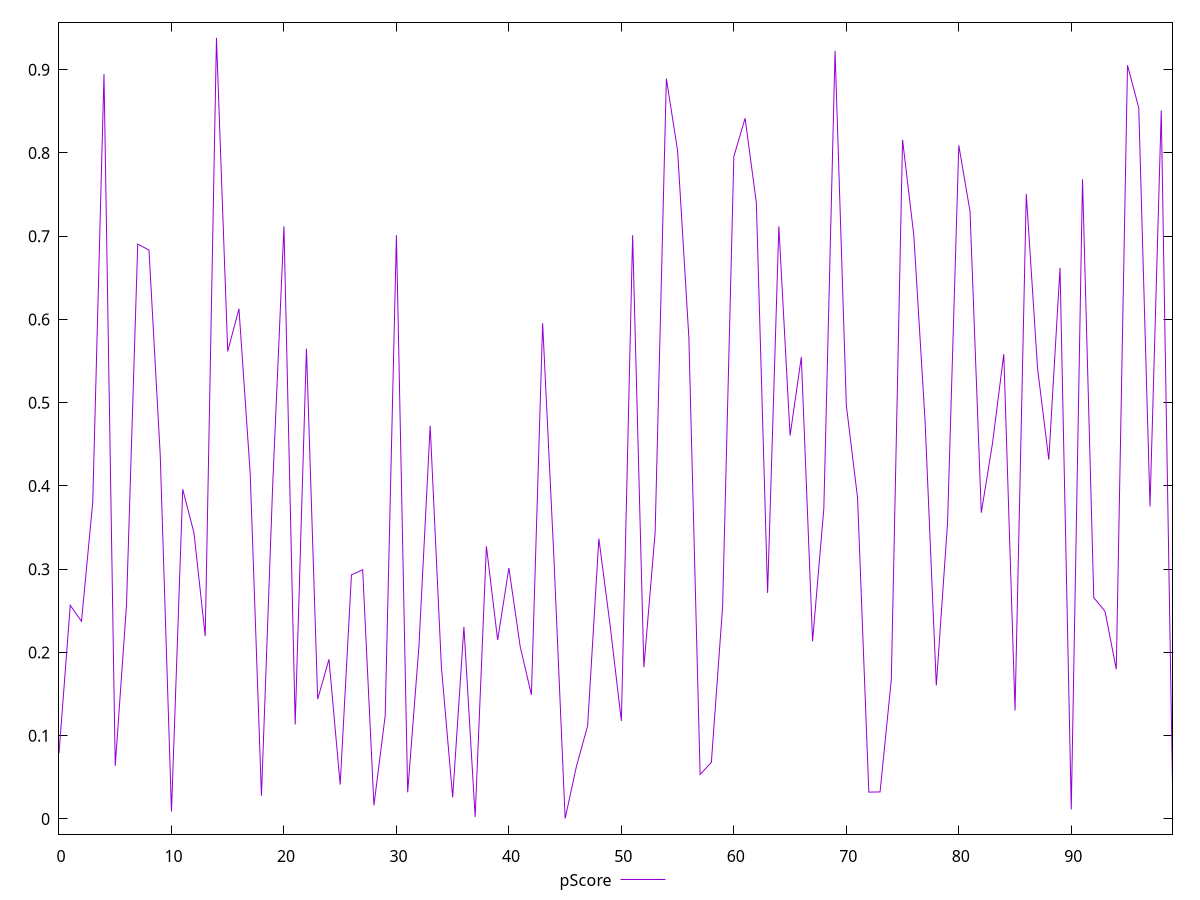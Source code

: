 reset

$pScore <<EOF
0 0.07889627752112988
1 0.2566189988195759
2 0.2374218621946299
3 0.3804345882704065
4 0.8946476982014011
5 0.06379116448723543
6 0.2566189988195759
7 0.6904073927628225
8 0.6832850906273125
9 0.4372001439927675
10 0.008995996490840263
11 0.39602454179826796
12 0.34365336088889015
13 0.21958198519201366
14 0.9380906492677474
15 0.561552791101211
16 0.6127467694547384
17 0.41484959569195007
18 0.027976509327730825
19 0.4013331823955296
20 0.7117738731402565
21 0.11357262648609157
22 0.5649020143450572
23 0.1439282143479247
24 0.1917443634537379
25 0.041350355165768904
26 0.2931873605519868
27 0.29937486094236787
28 0.016502499931736414
29 0.12378289404457371
30 0.7010934955578403
31 0.03205798209763738
32 0.20741713184664695
33 0.47237064849926086
34 0.18237537988886604
35 0.025968842735663134
36 0.23078152685278286
37 0.0024441303269785997
38 0.32754711277317955
39 0.21494225776097176
40 0.30146316384229
41 0.20741713184664695
42 0.14918989053590703
43 0.59546933809556
44 0.31426701123960804
45 0.0005670625249409311
46 0.06289739600370814
47 0.11195577797618411
48 0.336669189453885
49 0.2324249802423487
50 0.11771910535012109
51 0.7010934955578403
52 0.18237537988886604
53 0.34365336088889015
54 0.8891763256876284
55 0.8024150061545763
56 0.5783962805340623
57 0.05350700133439207
58 0.0679792664302098
59 0.2548157701001122
60 0.795663849858528
61 0.8416120845728439
62 0.7401460270264316
63 0.27147506194689225
64 0.7117738731402565
65 0.46043119784053105
66 0.5548847541575055
67 0.21341660881275337
68 0.3728283622283925
69 0.9225091444925659
70 0.4968788959637036
71 0.3855752658136056
72 0.032277860301575645
73 0.03249932731513805
74 0.1673451200934789
75 0.8157471611232275
76 0.7010934955578403
77 0.4784198565754213
78 0.16029391651148228
79 0.3555676813469126
80 0.8091108394588333
81 0.729533210464441
82 0.36782727249668157
83 0.4516174975642825
84 0.5582136495838276
85 0.13016198206344387
86 0.7507126075122785
87 0.5416747679987608
88 0.43152934857222425
89 0.6619575474623955
90 0.011538513191273303
91 0.7681878250731414
92 0.2658136064398233
93 0.24947649528529353
94 0.17978155426812065
95 0.9052291271759552
96 0.8540758457107169
97 0.3753498125355668
98 0.8509921879399763
99 0.041350355165768904
EOF

set key outside below
set xrange [0:99]
set yrange [-0.018183409209915197:0.9568411210026035]
set trange [-0.018183409209915197:0.9568411210026035]
set terminal svg size 640, 500 enhanced background rgb 'white'
set output "report_00015_2021-02-09T16-11-33.973Z/max-potential-fid/samples/pages+cached+noadtech+nomedia+nocss/pScore/values.svg"

plot $pScore title "pScore" with line

reset
